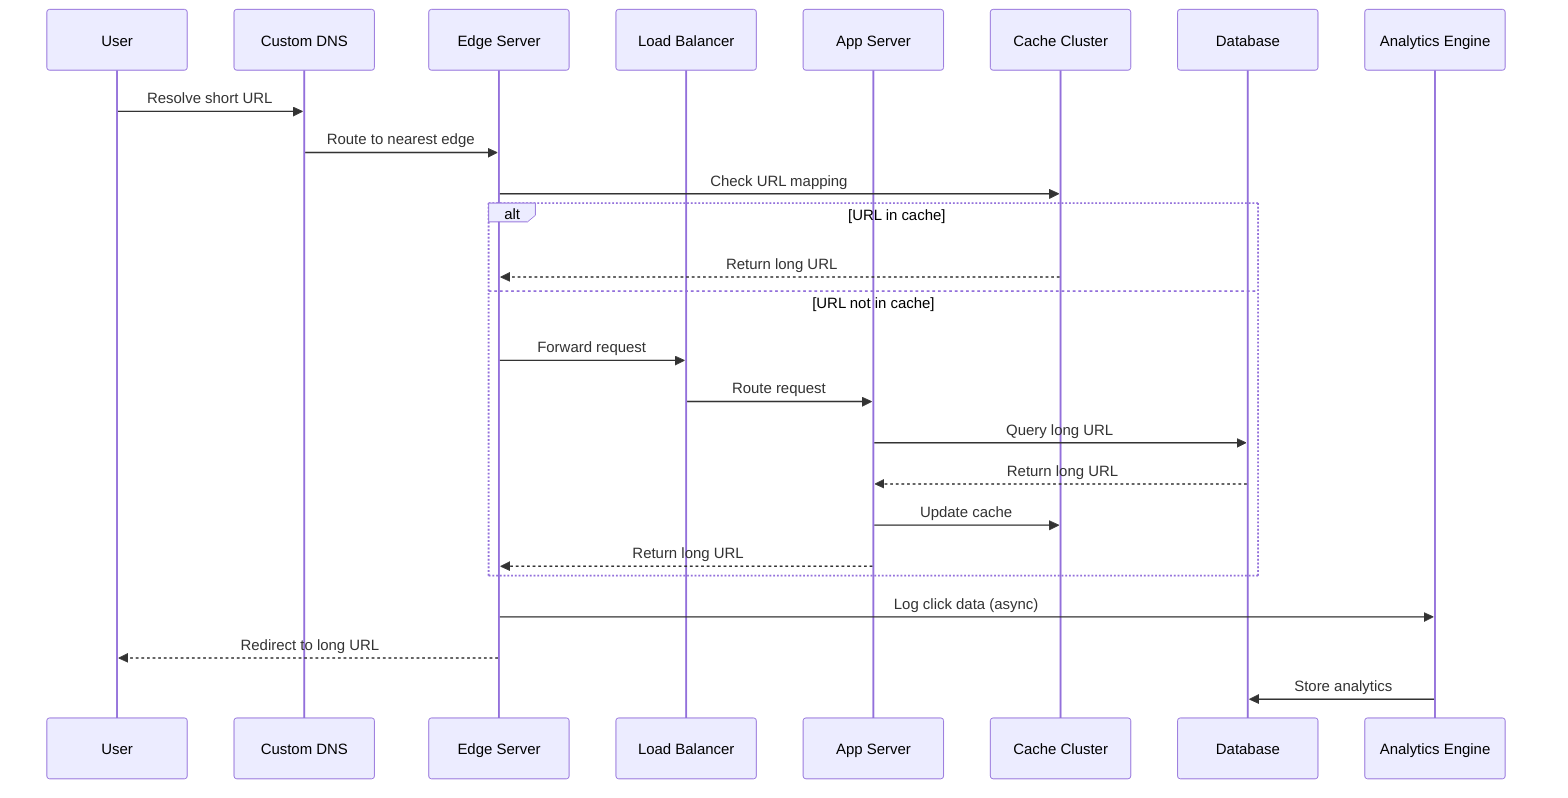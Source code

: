 sequenceDiagram
    participant User
    participant CustomDNS as Custom DNS
    participant EdgeServer as Edge Server
    participant LoadBalancer as Load Balancer
    participant AppServer as App Server
    participant CacheCluster as Cache Cluster
    participant Database
    participant AnalyticsEngine as Analytics Engine

    User->>CustomDNS: Resolve short URL
    CustomDNS->>EdgeServer: Route to nearest edge
    EdgeServer->>CacheCluster: Check URL mapping
    alt URL in cache
        CacheCluster-->>EdgeServer: Return long URL
    else URL not in cache
        EdgeServer->>LoadBalancer: Forward request
        LoadBalancer->>AppServer: Route request
        AppServer->>Database: Query long URL
        Database-->>AppServer: Return long URL
        AppServer->>CacheCluster: Update cache
        AppServer-->>EdgeServer: Return long URL
    end
    EdgeServer->>AnalyticsEngine: Log click data (async)
    EdgeServer-->>User: Redirect to long URL
    AnalyticsEngine->>Database: Store analytics
